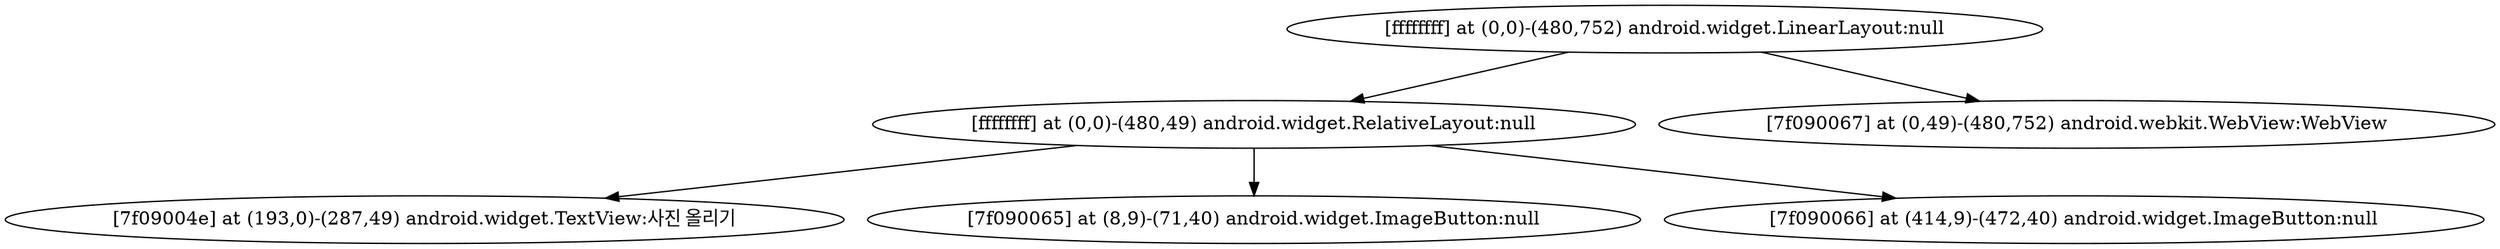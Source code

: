 strict digraph G {
  1 [ label="[ffffffff] at (0,0)-(480,752) android.widget.LinearLayout:null" ];
  2 [ label="[ffffffff] at (0,0)-(480,49) android.widget.RelativeLayout:null" ];
  3 [ label="[7f09004e] at (193,0)-(287,49) android.widget.TextView:사진 올리기" ];
  4 [ label="[7f090065] at (8,9)-(71,40) android.widget.ImageButton:null" ];
  5 [ label="[7f090066] at (414,9)-(472,40) android.widget.ImageButton:null" ];
  6 [ label="[7f090067] at (0,49)-(480,752) android.webkit.WebView:WebView" ];
  1 -> 2;
  2 -> 3;
  2 -> 4;
  2 -> 5;
  1 -> 6;
}
